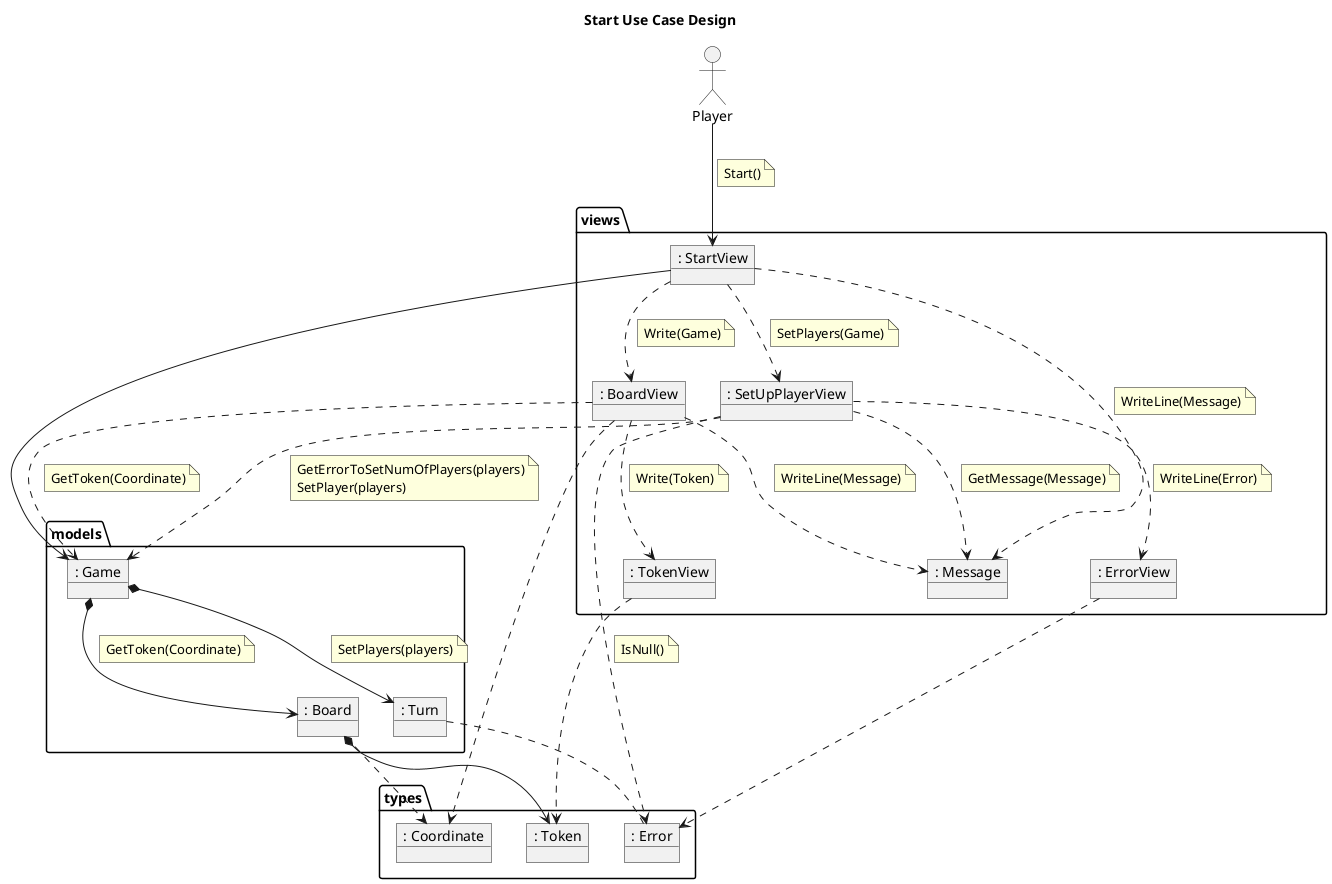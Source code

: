 @startuml StartUseCasesDesign
title Start Use Case Design
allow_mixing

actor Player

package models{
    object ": Board" as Board{
    }

    object ": Game" as Game{
    }

    object ": Turn" as Turn{
    }
}

package types{
    object ": Coordinate" as Coordinate{
    }

    object ": Token" as Token{
    }

    object ": Error" as Error{
    }
}

package views {
    object ": BoardView" as BoardView{
    }

    object ": StartView" as StartView{
    }

    object ": TokenView" as TokenView{
    }
    
    object ": Message" as Message{
    }
    
    object ": SetUpPlayerView" as SetUpPlayerView{
    }
    
    object ": ErrorView" as ErrorView{
    }
}

Player --> StartView
    note on link
        Start()
    endnote
StartView ..> Message
    note on link
        WriteLine(Message)
    endnote
StartView ..> SetUpPlayerView
    note on link
        SetPlayers(Game)
    endnote
    SetUpPlayerView ..> Message
        note on link
            GetMessage(Message)
        endnote
    SetUpPlayerView ..> Game
        note on link
            GetErrorToSetNumOfPlayers(players)
            SetPlayer(players)
        endnote
        Game *--> Turn
            note on link
                SetPlayers(players)
            endnote
    SetUpPlayerView ..> Error
        note on link
            IsNull()
        endnote
    SetUpPlayerView ..> ErrorView
        note on link
            WriteLine(Error)
        endnote
StartView ..> BoardView
    note on link
        Write(Game)
    endnote
    BoardView ..> Message
        note on link
            WriteLine(Message)
        endnote
    BoardView ..> TokenView
        note on link
            Write(Token)
        endnote
    BoardView ..> Game
        note on link                    
            GetToken(Coordinate)
        endnote
    Game *--> Board
        note on link
            GetToken(Coordinate)
        endnote

StartView --> Game
ErrorView ..> Error
TokenView ..> Token
BoardView ..> Coordinate
Board ..> Coordinate
Board *--> Token
Turn .. Error
@enduml

@startuml PlaytUseCasesDesign
title Play Use Case Design
allow_mixing
actor User

package models{
    object ": Board" as Board{
    }

    object ": Game" as Game{
    }

    object ": Turn" as Turn{
    }

    object ": Player" as Player{
    }
}

package types{
    object ": Coordinate" as Coordinate{
    }

    object ": Token" as Token{
    }
}

package views {
    object ": BoardView" as BoardView{
    }

    object ": PlayView" as PlayView{
    }

    object ": PlayerView" as PlayerView{
    }

    object ": TokenView" as TokenView{
    }
    
    object ": Message" as Message{
    }    
}

User --> PlayView
    note on link
        Play()
    endnote
PlayView --> Game
    note on link
        GetActivePlayer()
        IsFinished()
        Next()
        GetLastPlayer()
    endnote
    Game *--> Turn
        note on link
            GetActivePlayer()
            Next()
            GetLastPlayer()
        endnote
    Turn --> Player
        note on link
            Next()
            GetToken()
            GetErrorToDrop(colunm)
            Drop(colunm)
        endnote
        Player --> Board
        note on link
            IsComplete(colunm)
            Drop(colunm, Token)
        endnote
PlayView ..> Message
    note on link
        WriteLine(Message, Token)
    endnote
PlayView ..> PlayerView
    note on link
        Interact(Game)
    endnote
    PlayerView ..> Message
        note on link
            GetMessage(Message)
        endnote    
    PlayerView ..> Game
        note on link
            GetErrorToDrop(colunm)
            Drop(colunm)
        endnote 
PlayView ..> BoardView
    note on link
        Write(Game)
    endnote
    BoardView ..> Message
        note on link
            WriteLine(Message)
        endnote
    BoardView ..> TokenView
        note on link
            Write(Token)
        endnote
    BoardView ..> Game
        note on link                    
            GetToken(Coordinate)
        endnote
    Game *--> Board
        note on link
            GetToken(Coordinate)
            IsFinished()
            IsWinner()
        endnote

TokenView ..> Token
BoardView ..> Coordinate
BoardView ..> Token

Game ..> Token
Turn ..> Token
Player --> Token
Player ..> Coordinate
Board *--> Token
Board ..> Coordinate
@enduml

@startuml ResumeUseCasesDesign
title Resume Use Case Design
allow_mixing

actor Player

package models{
    object ": Board" as Board{
    }

    object ": Game" as Game{
    }

    object ": Turn" as Turn{
    }

    object ": Player" as Player{
    }
}

package types{
    object ": Coordinate" as Coordinate{
    }

    object ": Token" as Token{
    }
}

package views {
    object ": BoardView" as BoardView{
    }

    object ": ResumeView" as ResumeView{
    }

    object ": TokenView" as TokenView{
    }
    
    object ": Message" as Message{
    }    

    object ": YesNotDialogView" as YesNotDialogView{
    }
}

Player --> ResumeView
    note on link
        Resume()
    endnote
ResumeView ..> Message
    note on link
        GetMessage(Message)
    endnote
ResumeView ..> YesNotDialogView
    note on link
        Read(message)
    endnote
ResumeView ..> BoardView
    note on link
        Reset(Game)
    endnote
ResumeView --> Game
    note on link
        Reset()
    endnote
    Game *--> Board
    note on link
        Reset()
    endnote
    Game *--> Turn
    note on link
        Reset()
    endnote

BoardView ..> Coordinate
BoardView ..> TokenView
TokenView ..> Token
Board ..> Token
Board ..> Coordinate
Turn ..> Token
@enduml
